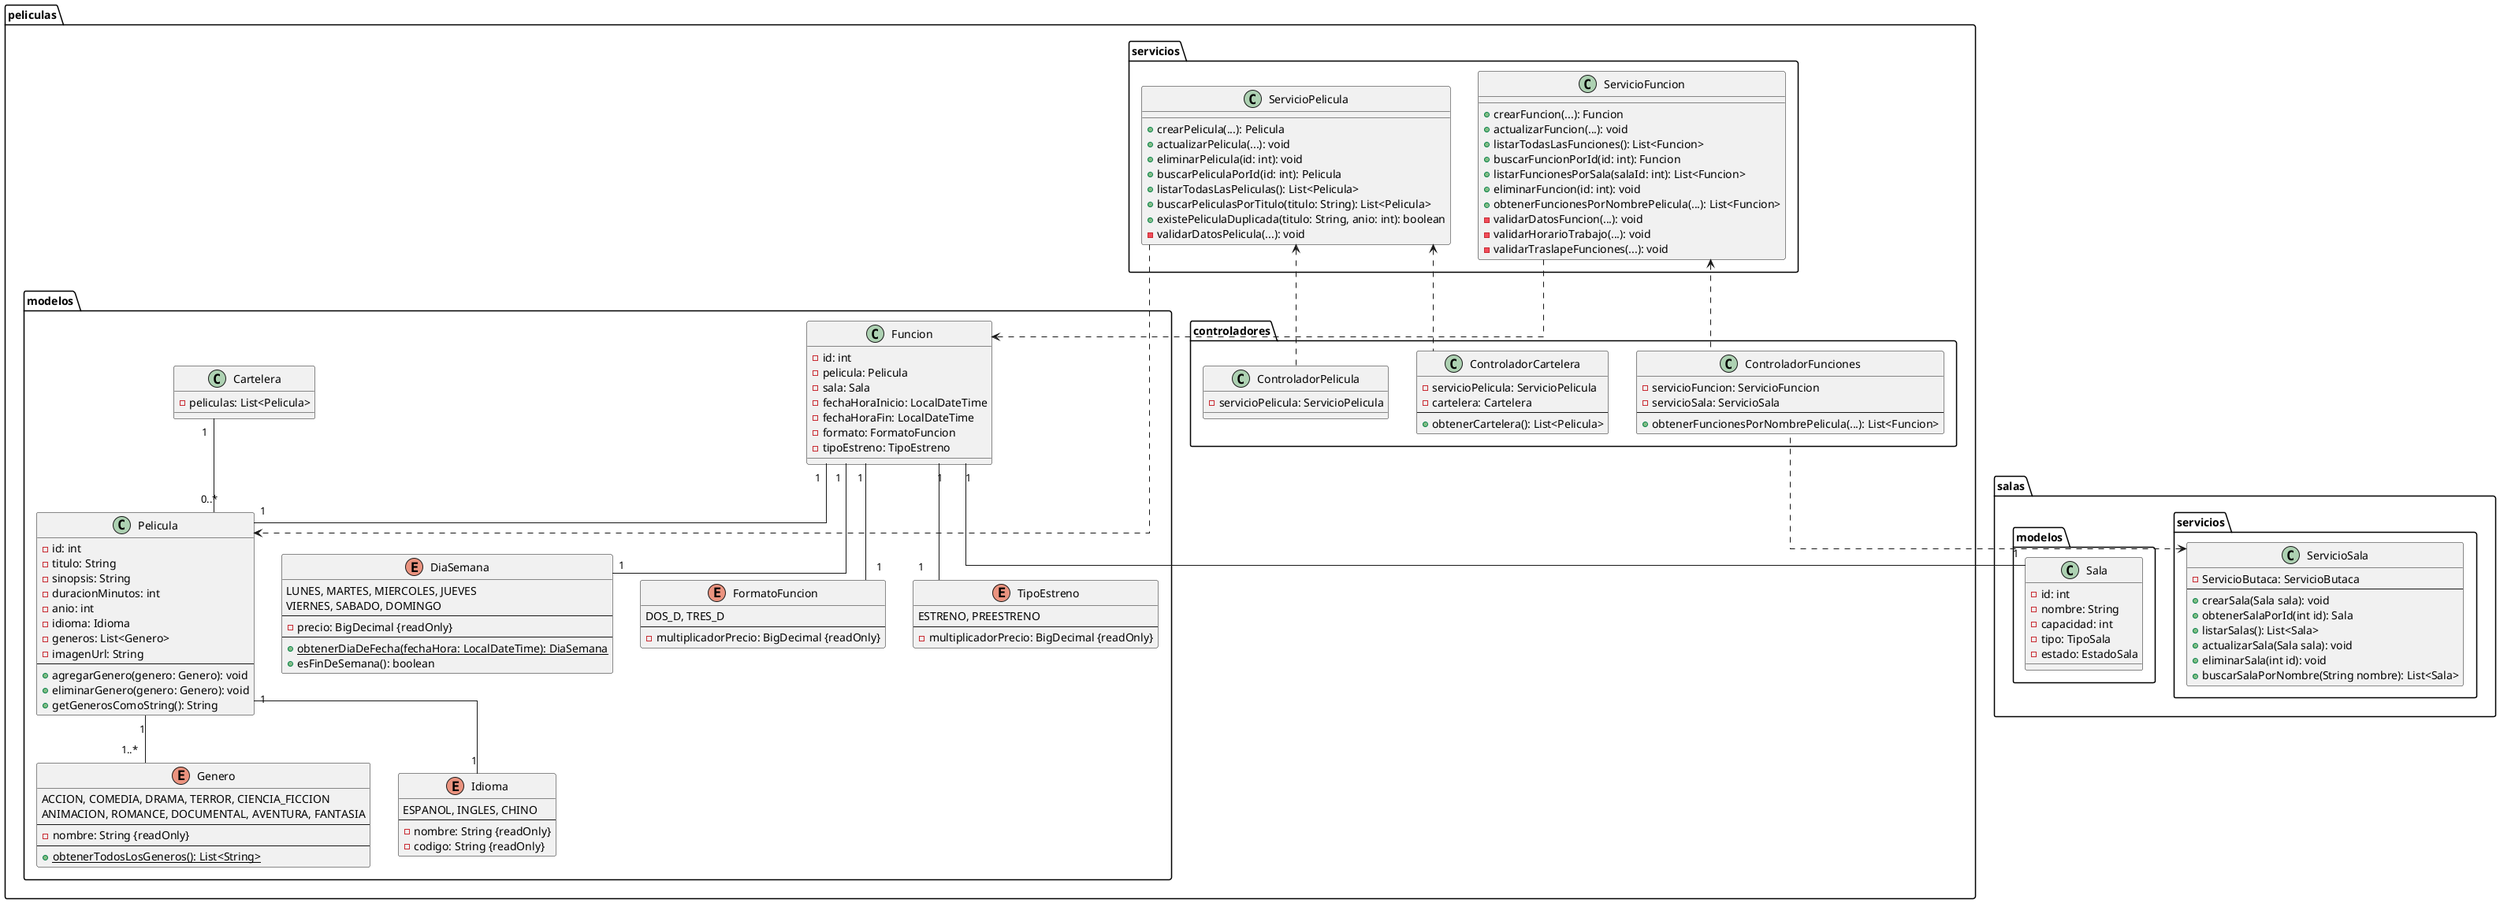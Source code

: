@startuml DiagramaUnico

skinparam linetype ortho

package peliculas {
    ' ==================== PAQUETE: MODELO ====================
    package modelos {
            class Cartelera {
                - peliculas: List<Pelicula>
            }

            enum DiaSemana {
                LUNES, MARTES, MIERCOLES, JUEVES
                VIERNES, SABADO, DOMINGO
                --
                - precio: BigDecimal {readOnly}
                --
                + {static} obtenerDiaDeFecha(fechaHora: LocalDateTime): DiaSemana
                + esFinDeSemana(): boolean
            }

            enum FormatoFuncion {
                DOS_D, TRES_D
                --
                - multiplicadorPrecio: BigDecimal {readOnly}
            }

            class Funcion {
                - id: int
                - pelicula: Pelicula
                - sala: Sala
                - fechaHoraInicio: LocalDateTime
                - fechaHoraFin: LocalDateTime
                - formato: FormatoFuncion
                - tipoEstreno: TipoEstreno
            }

            enum Genero {
                ACCION, COMEDIA, DRAMA, TERROR, CIENCIA_FICCION
                ANIMACION, ROMANCE, DOCUMENTAL, AVENTURA, FANTASIA
                --
                - nombre: String {readOnly}
                --
                + {static} obtenerTodosLosGeneros(): List<String>
            }

            enum Idioma {
                ESPANOL, INGLES, CHINO
                --
                - nombre: String {readOnly}
                - codigo: String {readOnly}
            }

            class Pelicula {
                - id: int
                - titulo: String
                - sinopsis: String
                - duracionMinutos: int
                - anio: int
                - idioma: Idioma
                - generos: List<Genero>
                - imagenUrl: String
                --
                + agregarGenero(genero: Genero): void
                + eliminarGenero(genero: Genero): void
                + getGenerosComoString(): String
            }

            enum TipoEstreno {
                ESTRENO, PREESTRENO
                --
                - multiplicadorPrecio: BigDecimal {readOnly}
            }
    }

    ' ==================== PAQUETE: SERVICIOS ====================
    package servicios {
        class ServicioFuncion {
            + crearFuncion(...): Funcion
            + actualizarFuncion(...): void
            + listarTodasLasFunciones(): List<Funcion>
            + buscarFuncionPorId(id: int): Funcion
            + listarFuncionesPorSala(salaId: int): List<Funcion>
            + eliminarFuncion(id: int): void
            + obtenerFuncionesPorNombrePelicula(...): List<Funcion>
            - validarDatosFuncion(...): void
            - validarHorarioTrabajo(...): void
            - validarTraslapeFunciones(...): void
        }

        class ServicioPelicula {
            + crearPelicula(...): Pelicula
            + actualizarPelicula(...): void
            + eliminarPelicula(id: int): void
            + buscarPeliculaPorId(id: int): Pelicula
            + listarTodasLasPeliculas(): List<Pelicula>
            + buscarPeliculasPorTitulo(titulo: String): List<Pelicula>
            + existePeliculaDuplicada(titulo: String, anio: int): boolean
            - validarDatosPelicula(...): void
        }
    }

    ' ==================== PAQUETE: CONTROLADORES ====================
    package controladores {
        class ControladorCartelera {
            - servicioPelicula: ServicioPelicula
            - cartelera: Cartelera
            --
            + obtenerCartelera(): List<Pelicula>
        }


        class ControladorFunciones {
            - servicioFuncion: ServicioFuncion
            - servicioSala: ServicioSala
            --
            + obtenerFuncionesPorNombrePelicula(...): List<Funcion>
        }

        class ControladorPelicula {
            - servicioPelicula: ServicioPelicula
        }
    }
}

' ==================== CLASES EXTERNAS ====================
package salas {
    package modelos {
            class Sala {
                - id: int
                - nombre: String
                - capacidad: int
                - tipo: TipoSala
                - estado: EstadoSala
            }
    }
    
    package servicios {
        class ServicioSala {
            - ServicioButaca: ServicioButaca
            --
            + crearSala(Sala sala): void
            + obtenerSalaPorId(int id): Sala
            + listarSalas(): List<Sala>
            + actualizarSala(Sala sala): void
            + eliminarSala(int id): void
            + buscarSalaPorNombre(String nombre): List<Sala>
        }
    }
}

    ' ==================== RELACIONES ====================

    peliculas.modelos.Cartelera "1" -- "0..*" peliculas.modelos.Pelicula
    peliculas.modelos.Pelicula "1" -- "1" peliculas.modelos.Idioma
    peliculas.modelos.Pelicula "1" -- "1..*" peliculas.modelos.Genero
    peliculas.modelos.Funcion "1" -- "1" peliculas.modelos.Pelicula
    peliculas.modelos.Funcion "1" -- "1" salas.modelos.Sala
    peliculas.modelos.Funcion "1" -- "1" peliculas.modelos.FormatoFuncion
    peliculas.modelos.Funcion "1" -- "1" peliculas.modelos.TipoEstreno
    peliculas.modelos.Funcion "1" -- "1" peliculas.modelos.DiaSemana
    peliculas.servicios.ServicioPelicula ..> peliculas.modelos.Pelicula
    peliculas.servicios.ServicioFuncion ..> peliculas.modelos.Funcion
    peliculas.servicios.ServicioPelicula <.. peliculas.controladores.ControladorPelicula
    peliculas.servicios.ServicioPelicula <.. peliculas.controladores.ControladorCartelera
    peliculas.servicios.ServicioFuncion <.. peliculas.controladores.ControladorFunciones
    salas.servicios.ServicioSala <.. peliculas.controladores.ControladorFunciones

@enduml